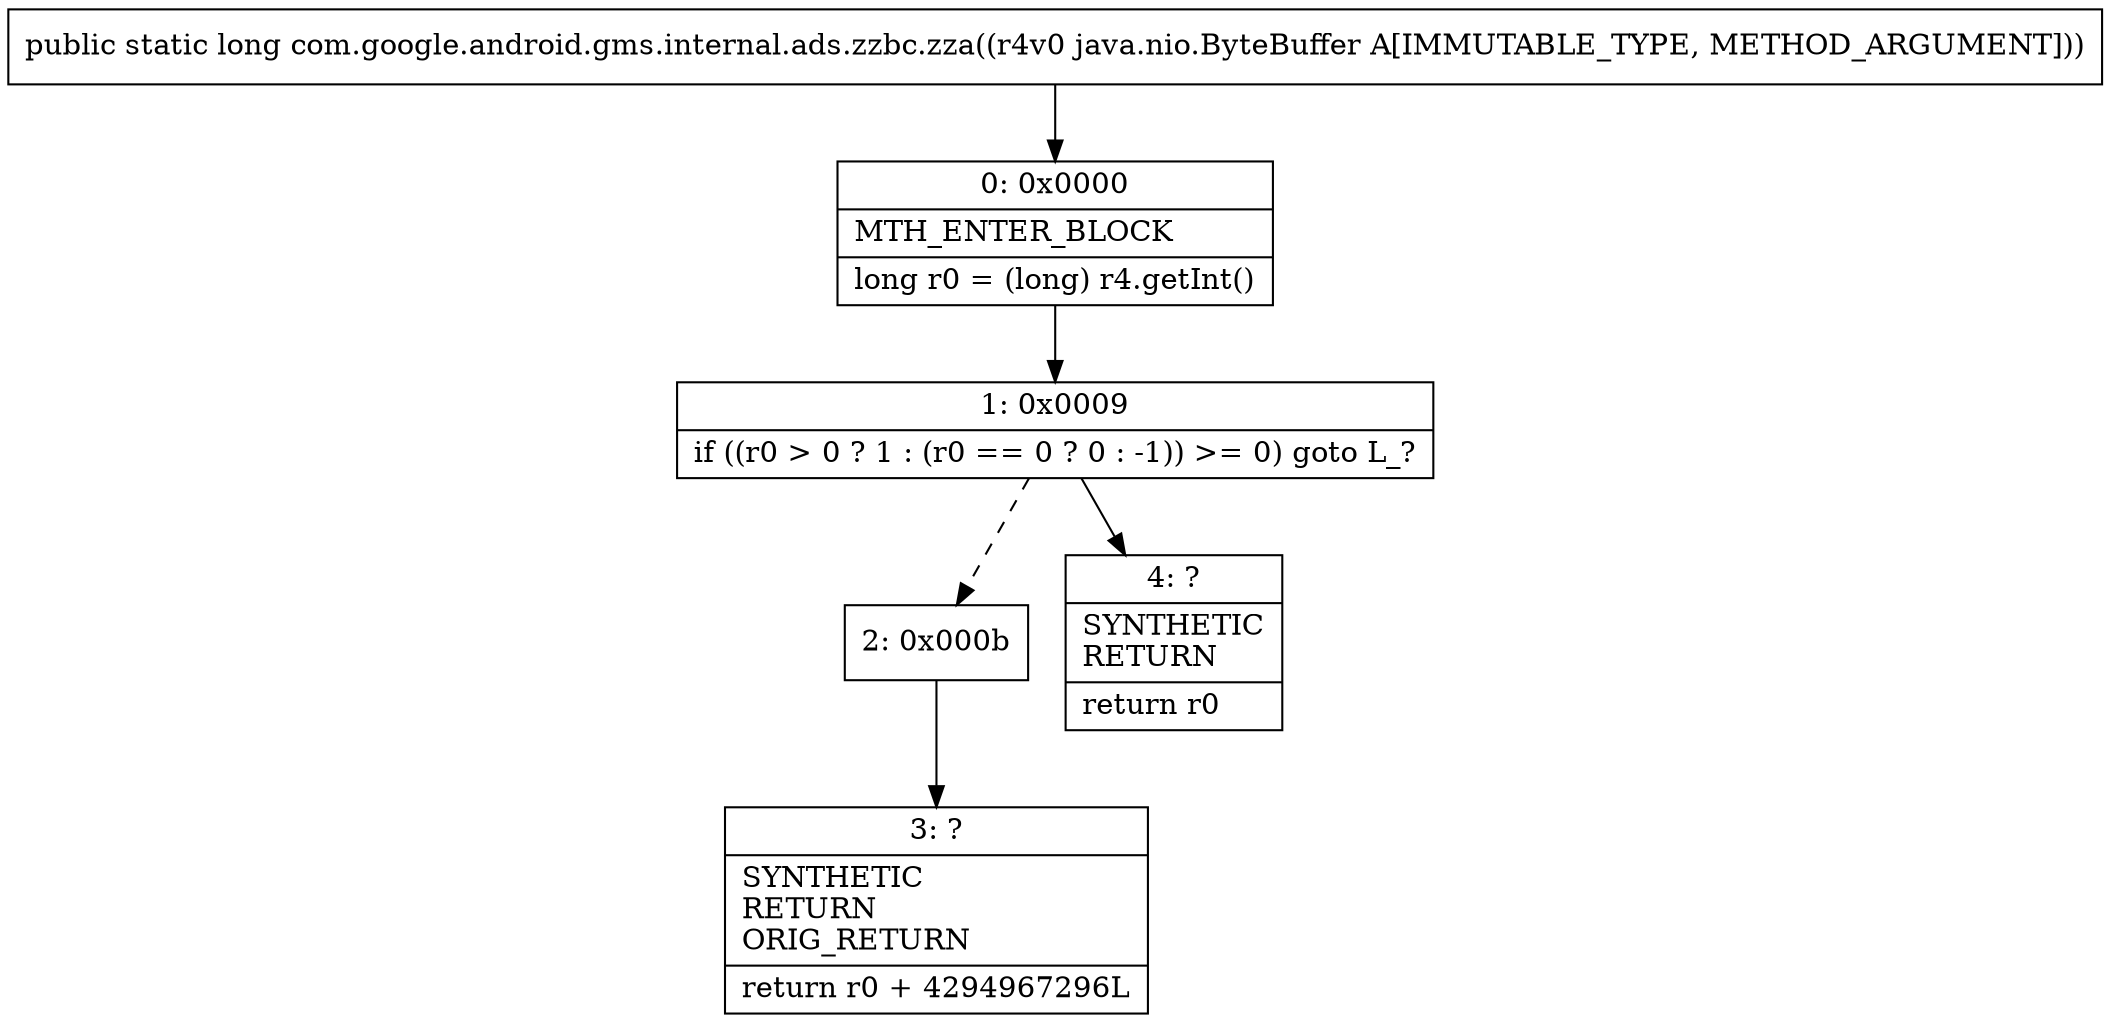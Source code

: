 digraph "CFG forcom.google.android.gms.internal.ads.zzbc.zza(Ljava\/nio\/ByteBuffer;)J" {
Node_0 [shape=record,label="{0\:\ 0x0000|MTH_ENTER_BLOCK\l|long r0 = (long) r4.getInt()\l}"];
Node_1 [shape=record,label="{1\:\ 0x0009|if ((r0 \> 0 ? 1 : (r0 == 0 ? 0 : \-1)) \>= 0) goto L_?\l}"];
Node_2 [shape=record,label="{2\:\ 0x000b}"];
Node_3 [shape=record,label="{3\:\ ?|SYNTHETIC\lRETURN\lORIG_RETURN\l|return r0 + 4294967296L\l}"];
Node_4 [shape=record,label="{4\:\ ?|SYNTHETIC\lRETURN\l|return r0\l}"];
MethodNode[shape=record,label="{public static long com.google.android.gms.internal.ads.zzbc.zza((r4v0 java.nio.ByteBuffer A[IMMUTABLE_TYPE, METHOD_ARGUMENT])) }"];
MethodNode -> Node_0;
Node_0 -> Node_1;
Node_1 -> Node_2[style=dashed];
Node_1 -> Node_4;
Node_2 -> Node_3;
}

